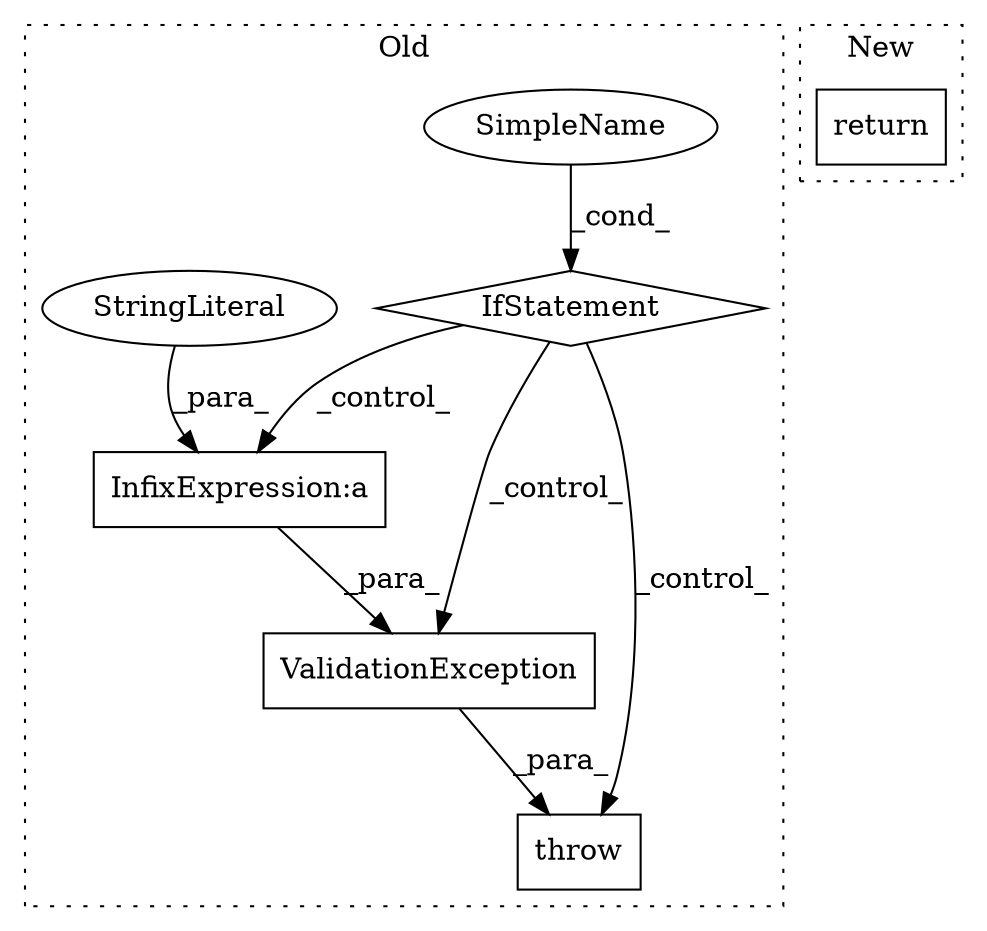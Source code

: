 digraph G {
subgraph cluster0 {
1 [label="ValidationException" a="32" s="42688,42744" l="20,1" shape="box"];
3 [label="SimpleName" a="42" s="" l="" shape="ellipse"];
4 [label="throw" a="53" s="42682" l="6" shape="box"];
5 [label="IfStatement" a="25" s="42598,42616" l="4,2" shape="diamond"];
6 [label="InfixExpression:a" a="27" s="42717" l="3" shape="box"];
7 [label="StringLiteral" a="45" s="42709" l="8" shape="ellipse"];
label = "Old";
style="dotted";
}
subgraph cluster1 {
2 [label="return" a="41" s="42571" l="7" shape="box"];
label = "New";
style="dotted";
}
1 -> 4 [label="_para_"];
3 -> 5 [label="_cond_"];
5 -> 4 [label="_control_"];
5 -> 1 [label="_control_"];
5 -> 6 [label="_control_"];
6 -> 1 [label="_para_"];
7 -> 6 [label="_para_"];
}